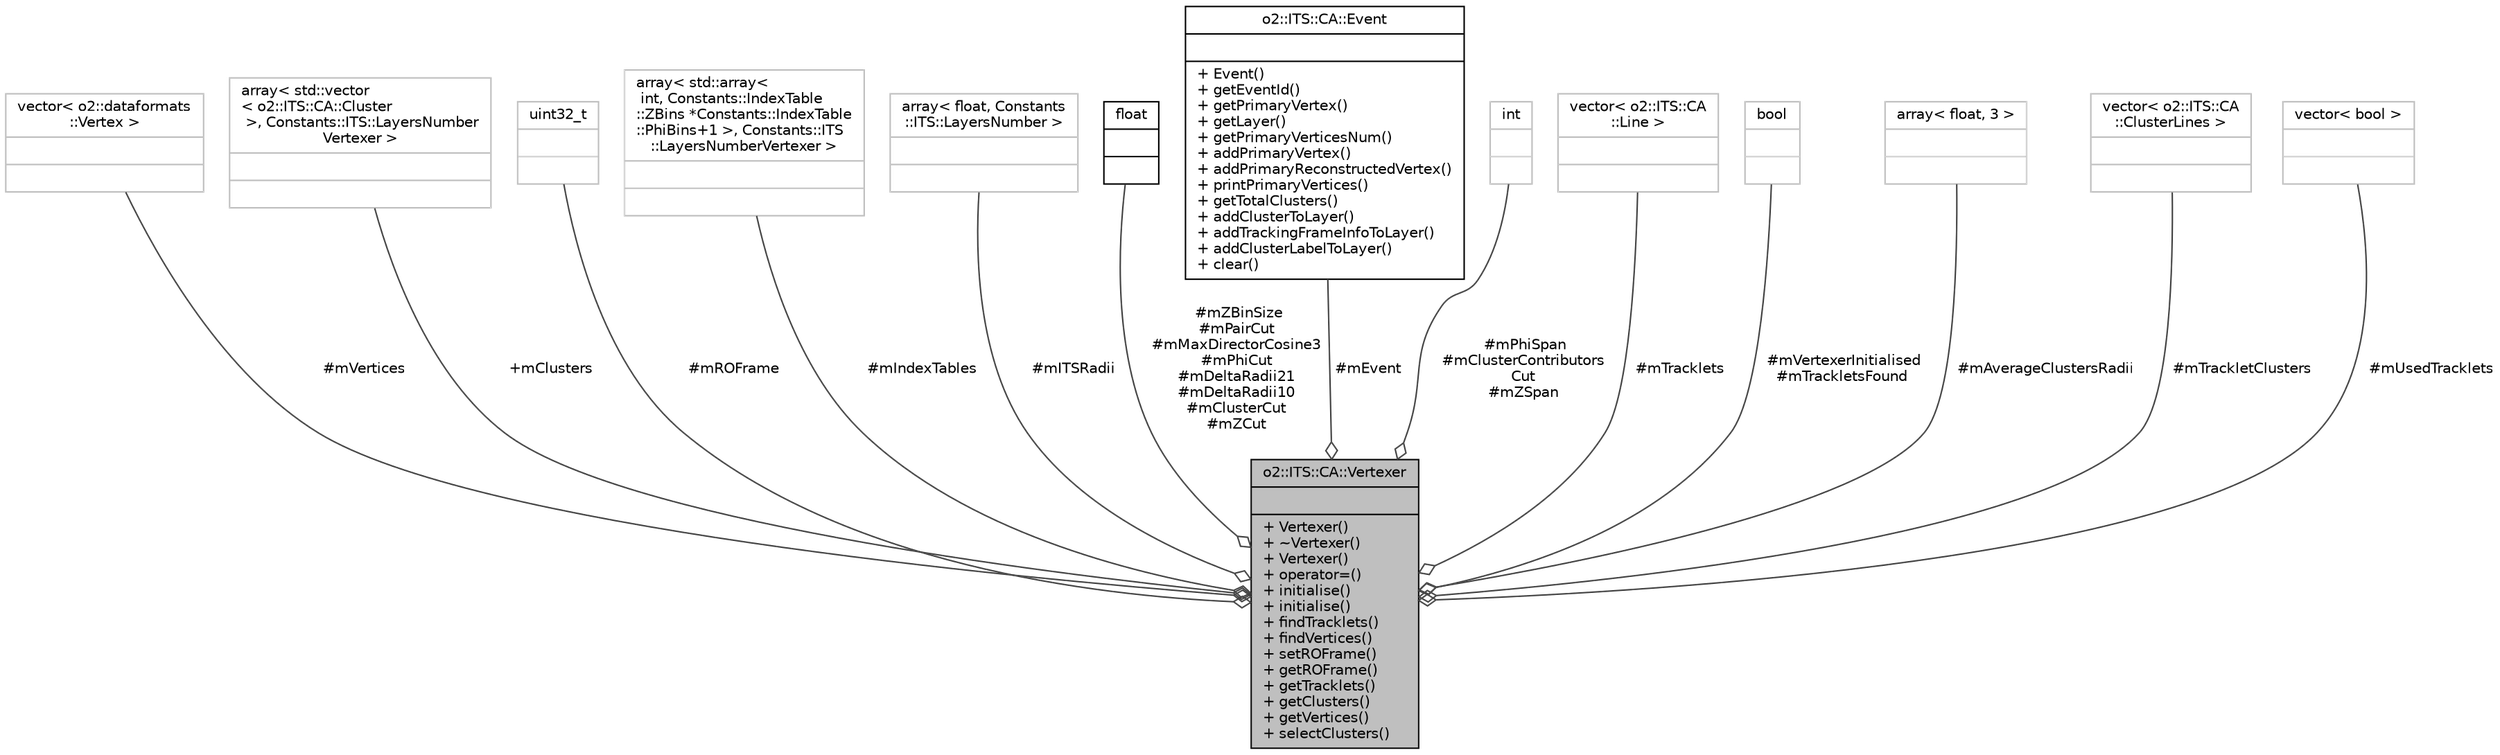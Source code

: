 digraph "o2::ITS::CA::Vertexer"
{
 // INTERACTIVE_SVG=YES
  bgcolor="transparent";
  edge [fontname="Helvetica",fontsize="10",labelfontname="Helvetica",labelfontsize="10"];
  node [fontname="Helvetica",fontsize="10",shape=record];
  Node1 [label="{o2::ITS::CA::Vertexer\n||+ Vertexer()\l+ ~Vertexer()\l+ Vertexer()\l+ operator=()\l+ initialise()\l+ initialise()\l+ findTracklets()\l+ findVertices()\l+ setROFrame()\l+ getROFrame()\l+ getTracklets()\l+ getClusters()\l+ getVertices()\l+ selectClusters()\l}",height=0.2,width=0.4,color="black", fillcolor="grey75", style="filled" fontcolor="black"];
  Node2 -> Node1 [color="grey25",fontsize="10",style="solid",label=" #mVertices" ,arrowhead="odiamond",fontname="Helvetica"];
  Node2 [label="{vector\< o2::dataformats\l::Vertex \>\n||}",height=0.2,width=0.4,color="grey75"];
  Node3 -> Node1 [color="grey25",fontsize="10",style="solid",label=" +mClusters" ,arrowhead="odiamond",fontname="Helvetica"];
  Node3 [label="{array\< std::vector\l\< o2::ITS::CA::Cluster\l \>, Constants::ITS::LayersNumber\lVertexer \>\n||}",height=0.2,width=0.4,color="grey75"];
  Node4 -> Node1 [color="grey25",fontsize="10",style="solid",label=" #mROFrame" ,arrowhead="odiamond",fontname="Helvetica"];
  Node4 [label="{uint32_t\n||}",height=0.2,width=0.4,color="grey75"];
  Node5 -> Node1 [color="grey25",fontsize="10",style="solid",label=" #mIndexTables" ,arrowhead="odiamond",fontname="Helvetica"];
  Node5 [label="{array\< std::array\<\l int, Constants::IndexTable\l::ZBins *Constants::IndexTable\l::PhiBins+1 \>, Constants::ITS\l::LayersNumberVertexer \>\n||}",height=0.2,width=0.4,color="grey75"];
  Node6 -> Node1 [color="grey25",fontsize="10",style="solid",label=" #mITSRadii" ,arrowhead="odiamond",fontname="Helvetica"];
  Node6 [label="{array\< float, Constants\l::ITS::LayersNumber \>\n||}",height=0.2,width=0.4,color="grey75"];
  Node7 -> Node1 [color="grey25",fontsize="10",style="solid",label=" #mZBinSize\n#mPairCut\n#mMaxDirectorCosine3\n#mPhiCut\n#mDeltaRadii21\n#mDeltaRadii10\n#mClusterCut\n#mZCut" ,arrowhead="odiamond",fontname="Helvetica"];
  Node7 [label="{float\n||}",height=0.2,width=0.4,color="black",URL="$d4/dc3/classfloat.html"];
  Node8 -> Node1 [color="grey25",fontsize="10",style="solid",label=" #mEvent" ,arrowhead="odiamond",fontname="Helvetica"];
  Node8 [label="{o2::ITS::CA::Event\n||+ Event()\l+ getEventId()\l+ getPrimaryVertex()\l+ getLayer()\l+ getPrimaryVerticesNum()\l+ addPrimaryVertex()\l+ addPrimaryReconstructedVertex()\l+ printPrimaryVertices()\l+ getTotalClusters()\l+ addClusterToLayer()\l+ addTrackingFrameInfoToLayer()\l+ addClusterLabelToLayer()\l+ clear()\l}",height=0.2,width=0.4,color="black",URL="$d3/dc2/classo2_1_1ITS_1_1CA_1_1Event.html"];
  Node9 -> Node1 [color="grey25",fontsize="10",style="solid",label=" #mPhiSpan\n#mClusterContributors\lCut\n#mZSpan" ,arrowhead="odiamond",fontname="Helvetica"];
  Node9 [label="{int\n||}",height=0.2,width=0.4,color="grey75"];
  Node10 -> Node1 [color="grey25",fontsize="10",style="solid",label=" #mTracklets" ,arrowhead="odiamond",fontname="Helvetica"];
  Node10 [label="{vector\< o2::ITS::CA\l::Line \>\n||}",height=0.2,width=0.4,color="grey75"];
  Node11 -> Node1 [color="grey25",fontsize="10",style="solid",label=" #mVertexerInitialised\n#mTrackletsFound" ,arrowhead="odiamond",fontname="Helvetica"];
  Node11 [label="{bool\n||}",height=0.2,width=0.4,color="grey75"];
  Node12 -> Node1 [color="grey25",fontsize="10",style="solid",label=" #mAverageClustersRadii" ,arrowhead="odiamond",fontname="Helvetica"];
  Node12 [label="{array\< float, 3 \>\n||}",height=0.2,width=0.4,color="grey75"];
  Node13 -> Node1 [color="grey25",fontsize="10",style="solid",label=" #mTrackletClusters" ,arrowhead="odiamond",fontname="Helvetica"];
  Node13 [label="{vector\< o2::ITS::CA\l::ClusterLines \>\n||}",height=0.2,width=0.4,color="grey75"];
  Node14 -> Node1 [color="grey25",fontsize="10",style="solid",label=" #mUsedTracklets" ,arrowhead="odiamond",fontname="Helvetica"];
  Node14 [label="{vector\< bool \>\n||}",height=0.2,width=0.4,color="grey75"];
}
